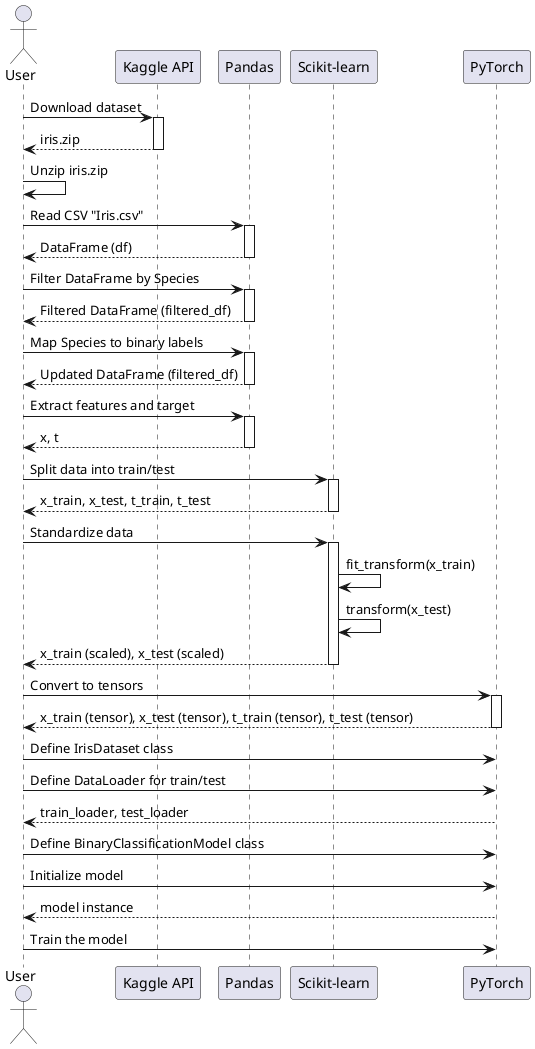 @startuml
actor User
participant "Kaggle API" as KaggleAPI
participant "Pandas" as Pandas
participant "Scikit-learn" as Sklearn
participant "PyTorch" as Torch

User -> KaggleAPI: Download dataset
activate KaggleAPI
KaggleAPI --> User: iris.zip
deactivate KaggleAPI

User -> User: Unzip iris.zip

User -> Pandas: Read CSV "Iris.csv"
activate Pandas
Pandas --> User: DataFrame (df)
deactivate Pandas

User -> Pandas: Filter DataFrame by Species
activate Pandas
Pandas --> User: Filtered DataFrame (filtered_df)
deactivate Pandas

User -> Pandas: Map Species to binary labels
activate Pandas
Pandas --> User: Updated DataFrame (filtered_df)
deactivate Pandas

User -> Pandas: Extract features and target
activate Pandas
Pandas --> User: x, t
deactivate Pandas

User -> Sklearn: Split data into train/test
activate Sklearn
Sklearn --> User: x_train, x_test, t_train, t_test
deactivate Sklearn

User -> Sklearn: Standardize data
activate Sklearn
Sklearn -> Sklearn: fit_transform(x_train)
Sklearn -> Sklearn: transform(x_test)
Sklearn --> User: x_train (scaled), x_test (scaled)
deactivate Sklearn

User -> Torch: Convert to tensors
activate Torch
Torch --> User: x_train (tensor), x_test (tensor), t_train (tensor), t_test (tensor)
deactivate Torch

User -> Torch: Define IrisDataset class
User -> Torch: Define DataLoader for train/test
Torch --> User: train_loader, test_loader

User -> Torch: Define BinaryClassificationModel class
User -> Torch: Initialize model
Torch --> User: model instance

User -> Torch: Train the model
@enduml